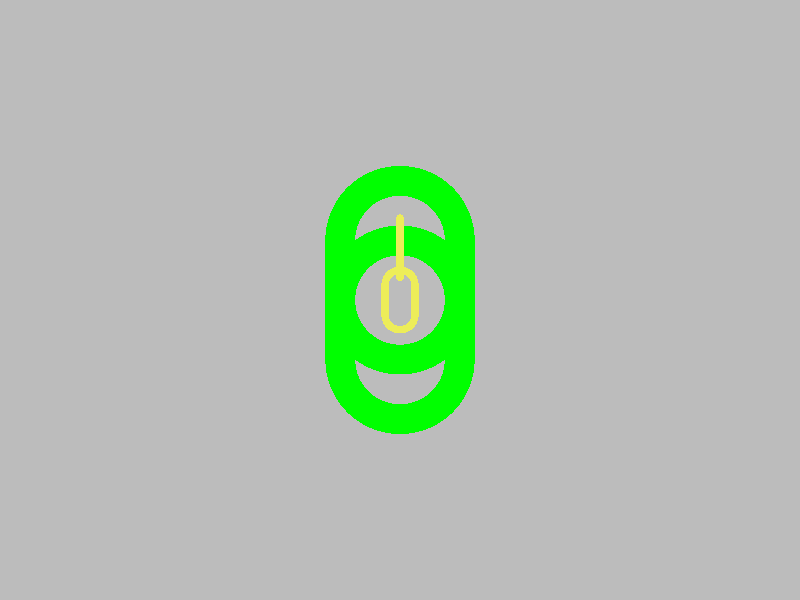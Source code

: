   #include "colors.inc"
  camera {
    location <0, .1, -100>
    look_at 0
    angle 30
  }
  background { color Gray50 }
  light_source{ <300, 300, -1000> White }
  #declare Half_Torus = difference {
    torus {
      4,1
      sturm
      rotate x*-90  // so we can see it from the top
    }
    box { <-5, -5, -1>, <5, 0, 1> }
    pigment { Green }
  }
  #declare Flip_It_Over = x*180;
  #declare Torus_Translate = 8;
  union {
    object { Half_Torus }
    object { Half_Torus rotate Flip_It_Over }
  }
  #declare Chain_Segment = cylinder {
    <0, 4, 0>, <0, -4, 0>, 1
    pigment { Green }
  }
  union {
    object { Half_Torus }
    object { Half_Torus rotate Flip_It_Over }
    object { Chain_Segment translate  x*Torus_Translate/2 }
    object { Chain_Segment translate -x*Torus_Translate/2 }
  }
  union {
    object {
      Half_Torus
      translate y*Torus_Translate/2
    }
    object {
      Half_Torus
      rotate Flip_It_Over
      translate -y*Torus_Translate/2
    }
    object {
      Chain_Segment
      translate x*Torus_Translate/2
    }
    object {
      Chain_Segment
      translate -x*Torus_Translate/2
    }
  }
 #declare Half_Torus = difference {
    torus {
      4,1
      sturm
      rotate x*-90  // so we can see it from the top
    }
    box { <-5, -5, -1>, <5, 0, 1> }
  }
    
  #declare Chain_Segment = cylinder {
    <0, 4, 0>, <0, -4, 0>, 1
  }

  #declare Chain_Gold = texture {
    pigment { BrightGold }
    finish {
      ambient .1
      diffuse .4
      reflection .25
      specular 1
      metallic
    }
  }

  #declare Link = union {
    object {
      Half_Torus
      translate y*Torus_Translate/2
    }
    object {
      Half_Torus
      rotate Flip_It_Over
      translate -y*Torus_Translate/2
    }
    object {
      Chain_Segment
      translate x*Torus_Translate/2
    }
    object {
      Chain_Segment
      translate -x*Torus_Translate/2
    }    texture { Chain_Gold }
  }  
  #declare Link_Translate = Torus_Translate*2-2*y;
  union {
    object { Link }
    object { Link translate y*Link_Translate rotate y*90 }
    scale .25
  }
  #declare Link_Pair =
  union {
    object { Link }
    object { Link translate y*Link_Translate rotate y*90 }
  }
  #declare Chain = union {
    object { Link_Pair}
    object { Link_Pair translate  y*Link_Translate*2 }
    object { Link_Pair translate  y*Link_Translate*4 }
    object { Link_Pair translate  y*Link_Translate*6 }
    object { Link_Pair translate -y*Link_Translate*2 }
    object { Link_Pair translate -y*Link_Translate*4 }
    object { Link_Pair translate -y*Link_Translate*6 }
  }
